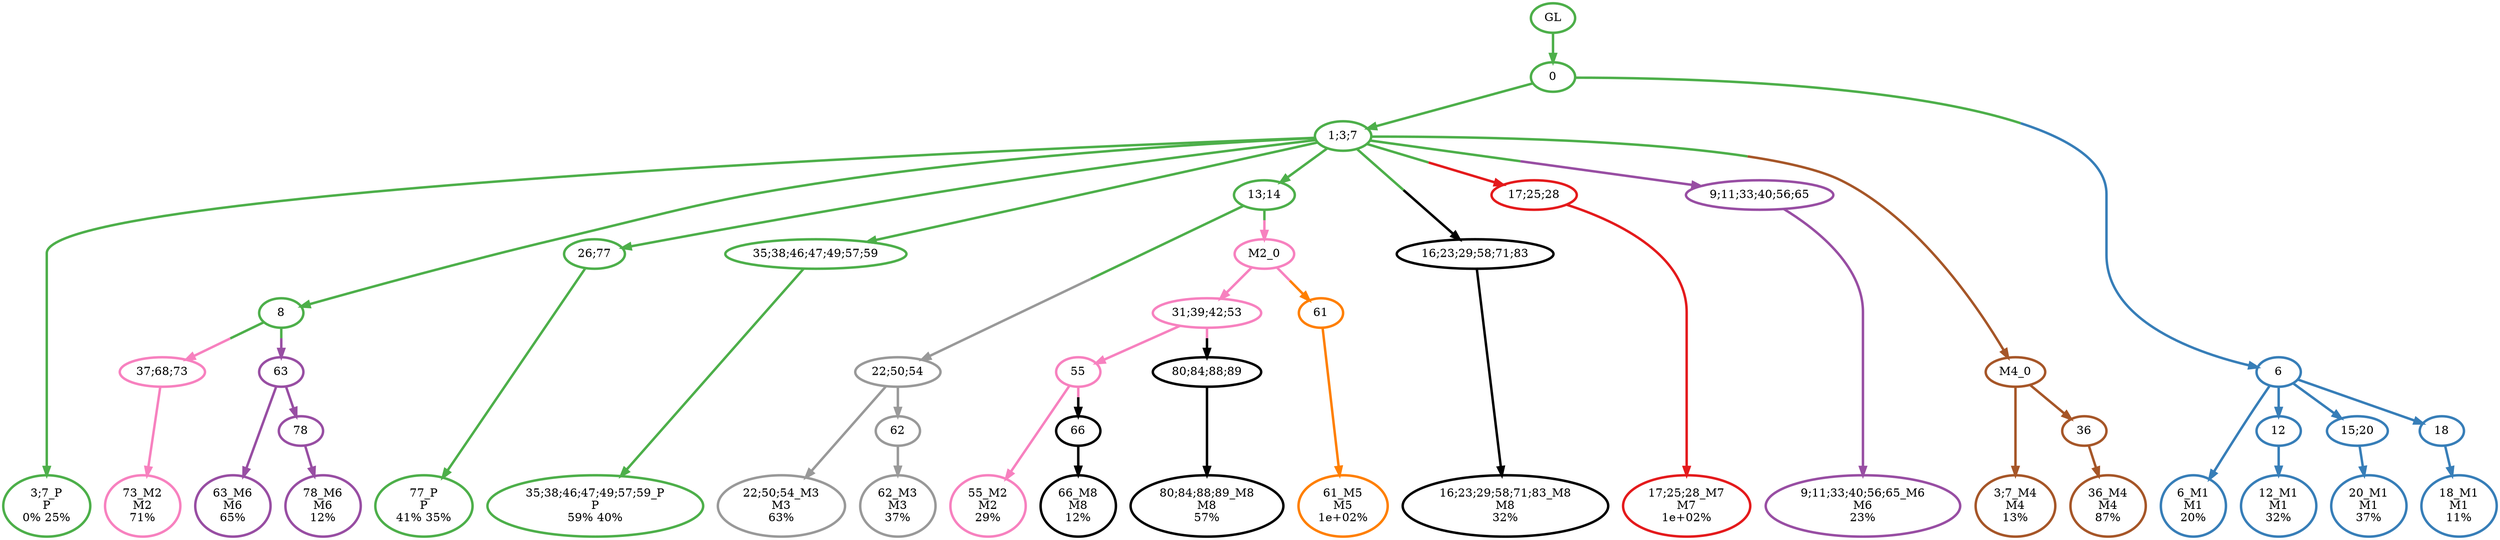 digraph T {
	{
		rank=same
		44 [penwidth=3,colorscheme=set19,color=3,label="3;7_P\nP\n0% 25%"]
		41 [penwidth=3,colorscheme=set19,color=3,label="77_P\nP\n41% 35%"]
		39 [penwidth=3,colorscheme=set19,color=3,label="35;38;46;47;49;57;59_P\nP\n59% 40%"]
		38 [penwidth=3,colorscheme=set19,color=2,label="6_M1\nM1\n20%"]
		36 [penwidth=3,colorscheme=set19,color=2,label="12_M1\nM1\n32%"]
		34 [penwidth=3,colorscheme=set19,color=2,label="20_M1\nM1\n37%"]
		32 [penwidth=3,colorscheme=set19,color=2,label="18_M1\nM1\n11%"]
		30 [penwidth=3,colorscheme=set19,color=8,label="73_M2\nM2\n71%"]
		26 [penwidth=3,colorscheme=set19,color=8,label="55_M2\nM2\n29%"]
		25 [penwidth=3,colorscheme=set19,color=9,label="22;50;54_M3\nM3\n63%"]
		23 [penwidth=3,colorscheme=set19,color=9,label="62_M3\nM3\n37%"]
		22 [penwidth=3,colorscheme=set19,color=7,label="3;7_M4\nM4\n13%"]
		20 [penwidth=3,colorscheme=set19,color=7,label="36_M4\nM4\n87%"]
		19 [penwidth=3,colorscheme=set19,color=5,label="61_M5\nM5\n1e+02%"]
		18 [penwidth=3,colorscheme=set19,color=4,label="63_M6\nM6\n65%"]
		16 [penwidth=3,colorscheme=set19,color=4,label="78_M6\nM6\n12%"]
		15 [penwidth=3,colorscheme=set19,color=4,label="9;11;33;40;56;65_M6\nM6\n23%"]
		14 [penwidth=3,colorscheme=set19,color=1,label="17;25;28_M7\nM7\n1e+02%"]
		13 [penwidth=3,colorscheme=set19,color=10,label="66_M8\nM8\n12%"]
		12 [penwidth=3,colorscheme=set19,color=10,label="80;84;88;89_M8\nM8\n57%"]
		11 [penwidth=3,colorscheme=set19,color=10,label="16;23;29;58;71;83_M8\nM8\n32%"]
	}
	47 [penwidth=3,colorscheme=set19,color=3,label="GL"]
	46 [penwidth=3,colorscheme=set19,color=3,label="0"]
	45 [penwidth=3,colorscheme=set19,color=3,label="1;3;7"]
	43 [penwidth=3,colorscheme=set19,color=3,label="8"]
	42 [penwidth=3,colorscheme=set19,color=3,label="26;77"]
	40 [penwidth=3,colorscheme=set19,color=3,label="35;38;46;47;49;57;59"]
	37 [penwidth=3,colorscheme=set19,color=2,label="12"]
	35 [penwidth=3,colorscheme=set19,color=2,label="15;20"]
	33 [penwidth=3,colorscheme=set19,color=2,label="18"]
	31 [penwidth=3,colorscheme=set19,color=8,label="37;68;73"]
	29 [penwidth=3,colorscheme=set19,color=3,label="13;14"]
	28 [penwidth=3,colorscheme=set19,color=8,label="31;39;42;53"]
	27 [penwidth=3,colorscheme=set19,color=8,label="55"]
	24 [penwidth=3,colorscheme=set19,color=9,label="62"]
	21 [penwidth=3,colorscheme=set19,color=7,label="36"]
	17 [penwidth=3,colorscheme=set19,color=4,label="78"]
	10 [penwidth=3,colorscheme=set19,color=10,label="80;84;88;89"]
	9 [penwidth=3,colorscheme=set19,color=10,label="66"]
	8 [penwidth=3,colorscheme=set19,color=5,label="61"]
	7 [penwidth=3,colorscheme=set19,color=10,label="16;23;29;58;71;83"]
	6 [penwidth=3,colorscheme=set19,color=1,label="17;25;28"]
	5 [penwidth=3,colorscheme=set19,color=4,label="63"]
	4 [penwidth=3,colorscheme=set19,color=4,label="9;11;33;40;56;65"]
	3 [penwidth=3,colorscheme=set19,color=9,label="22;50;54"]
	2 [penwidth=3,colorscheme=set19,color=7,label="M4_0"]
	1 [penwidth=3,colorscheme=set19,color=8,label="M2_0"]
	0 [penwidth=3,colorscheme=set19,color=2,label="6"]
	47 -> 46 [penwidth=3,colorscheme=set19,color=3]
	46 -> 45 [penwidth=3,colorscheme=set19,color=3]
	46 -> 0 [penwidth=3,colorscheme=set19,color="3;0.5:2"]
	45 -> 44 [penwidth=3,colorscheme=set19,color=3]
	45 -> 43 [penwidth=3,colorscheme=set19,color=3]
	45 -> 40 [penwidth=3,colorscheme=set19,color=3]
	45 -> 29 [penwidth=3,colorscheme=set19,color=3]
	45 -> 42 [penwidth=3,colorscheme=set19,color=3]
	45 -> 2 [penwidth=3,colorscheme=set19,color="3;0.5:7"]
	45 -> 7 [penwidth=3,colorscheme=set19,color="3;0.5:10"]
	45 -> 6 [penwidth=3,colorscheme=set19,color="3;0.5:1"]
	45 -> 4 [penwidth=3,colorscheme=set19,color="3;0.5:4"]
	43 -> 31 [penwidth=3,colorscheme=set19,color="3;0.5:8"]
	43 -> 5 [penwidth=3,colorscheme=set19,color="3;0.5:4"]
	42 -> 41 [penwidth=3,colorscheme=set19,color=3]
	40 -> 39 [penwidth=3,colorscheme=set19,color=3]
	37 -> 36 [penwidth=3,colorscheme=set19,color=2]
	35 -> 34 [penwidth=3,colorscheme=set19,color=2]
	33 -> 32 [penwidth=3,colorscheme=set19,color=2]
	31 -> 30 [penwidth=3,colorscheme=set19,color=8]
	29 -> 1 [penwidth=3,colorscheme=set19,color="3;0.5:8"]
	29 -> 3 [penwidth=3,colorscheme=set19,color="3;0.5:9"]
	28 -> 27 [penwidth=3,colorscheme=set19,color=8]
	28 -> 10 [penwidth=3,colorscheme=set19,color="8;0.5:10"]
	27 -> 26 [penwidth=3,colorscheme=set19,color=8]
	27 -> 9 [penwidth=3,colorscheme=set19,color="8;0.5:10"]
	24 -> 23 [penwidth=3,colorscheme=set19,color=9]
	21 -> 20 [penwidth=3,colorscheme=set19,color=7]
	17 -> 16 [penwidth=3,colorscheme=set19,color=4]
	10 -> 12 [penwidth=3,colorscheme=set19,color=10]
	9 -> 13 [penwidth=3,colorscheme=set19,color=10]
	8 -> 19 [penwidth=3,colorscheme=set19,color=5]
	7 -> 11 [penwidth=3,colorscheme=set19,color=10]
	6 -> 14 [penwidth=3,colorscheme=set19,color=1]
	5 -> 18 [penwidth=3,colorscheme=set19,color=4]
	5 -> 17 [penwidth=3,colorscheme=set19,color=4]
	4 -> 15 [penwidth=3,colorscheme=set19,color=4]
	3 -> 25 [penwidth=3,colorscheme=set19,color=9]
	3 -> 24 [penwidth=3,colorscheme=set19,color=9]
	2 -> 22 [penwidth=3,colorscheme=set19,color=7]
	2 -> 21 [penwidth=3,colorscheme=set19,color=7]
	1 -> 28 [penwidth=3,colorscheme=set19,color=8]
	1 -> 8 [penwidth=3,colorscheme=set19,color="8;0.5:5"]
	0 -> 38 [penwidth=3,colorscheme=set19,color=2]
	0 -> 37 [penwidth=3,colorscheme=set19,color=2]
	0 -> 35 [penwidth=3,colorscheme=set19,color=2]
	0 -> 33 [penwidth=3,colorscheme=set19,color=2]
}
